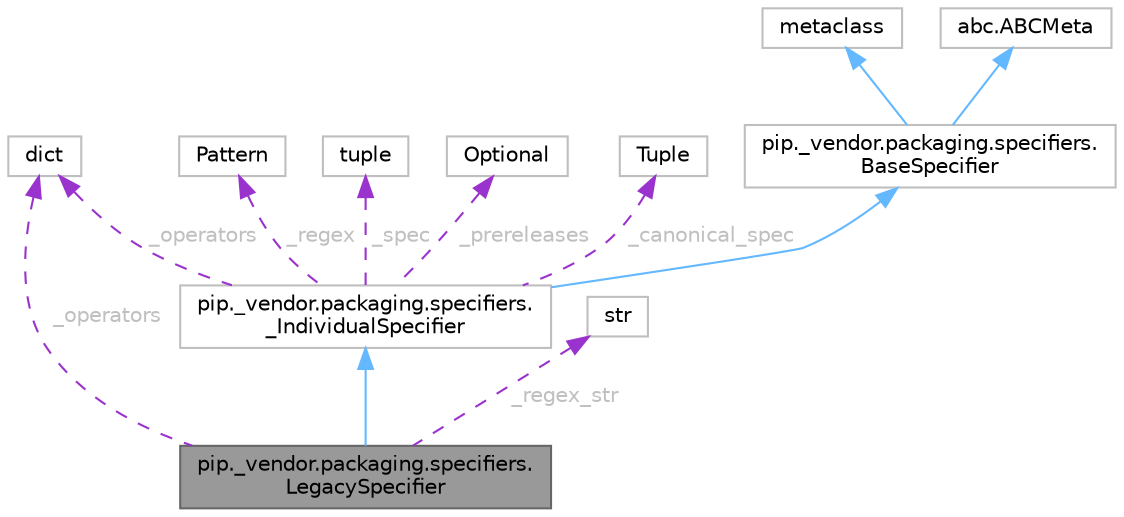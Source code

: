 digraph "pip._vendor.packaging.specifiers.LegacySpecifier"
{
 // LATEX_PDF_SIZE
  bgcolor="transparent";
  edge [fontname=Helvetica,fontsize=10,labelfontname=Helvetica,labelfontsize=10];
  node [fontname=Helvetica,fontsize=10,shape=box,height=0.2,width=0.4];
  Node1 [id="Node000001",label="pip._vendor.packaging.specifiers.\lLegacySpecifier",height=0.2,width=0.4,color="gray40", fillcolor="grey60", style="filled", fontcolor="black",tooltip=" "];
  Node2 -> Node1 [id="edge12_Node000001_Node000002",dir="back",color="steelblue1",style="solid",tooltip=" "];
  Node2 [id="Node000002",label="pip._vendor.packaging.specifiers.\l_IndividualSpecifier",height=0.2,width=0.4,color="grey75", fillcolor="white", style="filled",URL="$d9/d84/classpip_1_1__vendor_1_1packaging_1_1specifiers_1_1__IndividualSpecifier.html",tooltip=" "];
  Node3 -> Node2 [id="edge13_Node000002_Node000003",dir="back",color="steelblue1",style="solid",tooltip=" "];
  Node3 [id="Node000003",label="pip._vendor.packaging.specifiers.\lBaseSpecifier",height=0.2,width=0.4,color="grey75", fillcolor="white", style="filled",URL="$d8/d0f/classpip_1_1__vendor_1_1packaging_1_1specifiers_1_1BaseSpecifier.html",tooltip=" "];
  Node4 -> Node3 [id="edge14_Node000003_Node000004",dir="back",color="steelblue1",style="solid",tooltip=" "];
  Node4 [id="Node000004",label="metaclass",height=0.2,width=0.4,color="grey75", fillcolor="white", style="filled",URL="$d1/d9a/classmetaclass.html",tooltip=" "];
  Node5 -> Node3 [id="edge15_Node000003_Node000005",dir="back",color="steelblue1",style="solid",tooltip=" "];
  Node5 [id="Node000005",label="abc.ABCMeta",height=0.2,width=0.4,color="grey75", fillcolor="white", style="filled",tooltip=" "];
  Node6 -> Node2 [id="edge16_Node000002_Node000006",dir="back",color="darkorchid3",style="dashed",tooltip=" ",label=" _operators",fontcolor="grey" ];
  Node6 [id="Node000006",label="dict",height=0.2,width=0.4,color="grey75", fillcolor="white", style="filled",tooltip=" "];
  Node7 -> Node2 [id="edge17_Node000002_Node000007",dir="back",color="darkorchid3",style="dashed",tooltip=" ",label=" _regex",fontcolor="grey" ];
  Node7 [id="Node000007",label="Pattern",height=0.2,width=0.4,color="grey75", fillcolor="white", style="filled",tooltip=" "];
  Node8 -> Node2 [id="edge18_Node000002_Node000008",dir="back",color="darkorchid3",style="dashed",tooltip=" ",label=" _spec",fontcolor="grey" ];
  Node8 [id="Node000008",label="tuple",height=0.2,width=0.4,color="grey75", fillcolor="white", style="filled",tooltip=" "];
  Node9 -> Node2 [id="edge19_Node000002_Node000009",dir="back",color="darkorchid3",style="dashed",tooltip=" ",label=" _prereleases",fontcolor="grey" ];
  Node9 [id="Node000009",label="Optional",height=0.2,width=0.4,color="grey75", fillcolor="white", style="filled",tooltip=" "];
  Node10 -> Node2 [id="edge20_Node000002_Node000010",dir="back",color="darkorchid3",style="dashed",tooltip=" ",label=" _canonical_spec",fontcolor="grey" ];
  Node10 [id="Node000010",label="Tuple",height=0.2,width=0.4,color="grey75", fillcolor="white", style="filled",tooltip=" "];
  Node11 -> Node1 [id="edge21_Node000001_Node000011",dir="back",color="darkorchid3",style="dashed",tooltip=" ",label=" _regex_str",fontcolor="grey" ];
  Node11 [id="Node000011",label="str",height=0.2,width=0.4,color="grey75", fillcolor="white", style="filled",tooltip=" "];
  Node6 -> Node1 [id="edge22_Node000001_Node000006",dir="back",color="darkorchid3",style="dashed",tooltip=" ",label=" _operators",fontcolor="grey" ];
}
